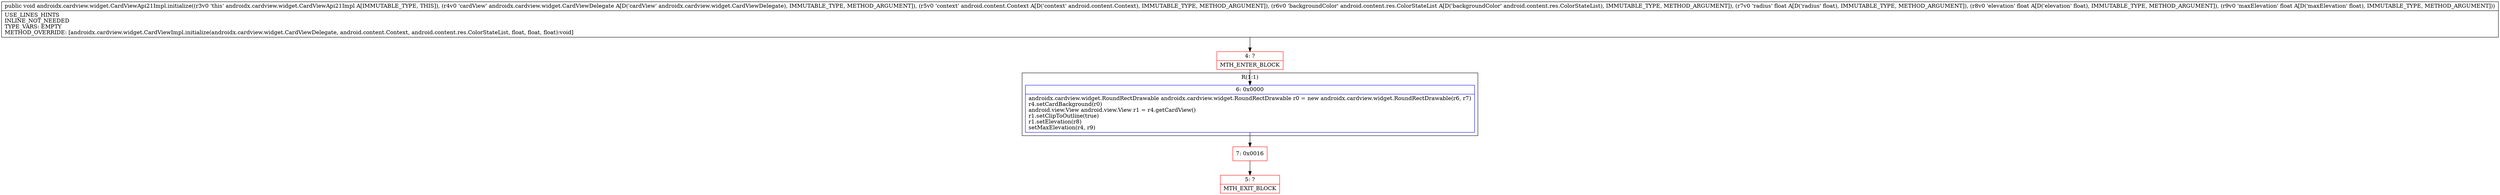 digraph "CFG forandroidx.cardview.widget.CardViewApi21Impl.initialize(Landroidx\/cardview\/widget\/CardViewDelegate;Landroid\/content\/Context;Landroid\/content\/res\/ColorStateList;FFF)V" {
subgraph cluster_Region_1548427563 {
label = "R(1:1)";
node [shape=record,color=blue];
Node_6 [shape=record,label="{6\:\ 0x0000|androidx.cardview.widget.RoundRectDrawable androidx.cardview.widget.RoundRectDrawable r0 = new androidx.cardview.widget.RoundRectDrawable(r6, r7)\lr4.setCardBackground(r0)\landroid.view.View android.view.View r1 = r4.getCardView()\lr1.setClipToOutline(true)\lr1.setElevation(r8)\lsetMaxElevation(r4, r9)\l}"];
}
Node_4 [shape=record,color=red,label="{4\:\ ?|MTH_ENTER_BLOCK\l}"];
Node_7 [shape=record,color=red,label="{7\:\ 0x0016}"];
Node_5 [shape=record,color=red,label="{5\:\ ?|MTH_EXIT_BLOCK\l}"];
MethodNode[shape=record,label="{public void androidx.cardview.widget.CardViewApi21Impl.initialize((r3v0 'this' androidx.cardview.widget.CardViewApi21Impl A[IMMUTABLE_TYPE, THIS]), (r4v0 'cardView' androidx.cardview.widget.CardViewDelegate A[D('cardView' androidx.cardview.widget.CardViewDelegate), IMMUTABLE_TYPE, METHOD_ARGUMENT]), (r5v0 'context' android.content.Context A[D('context' android.content.Context), IMMUTABLE_TYPE, METHOD_ARGUMENT]), (r6v0 'backgroundColor' android.content.res.ColorStateList A[D('backgroundColor' android.content.res.ColorStateList), IMMUTABLE_TYPE, METHOD_ARGUMENT]), (r7v0 'radius' float A[D('radius' float), IMMUTABLE_TYPE, METHOD_ARGUMENT]), (r8v0 'elevation' float A[D('elevation' float), IMMUTABLE_TYPE, METHOD_ARGUMENT]), (r9v0 'maxElevation' float A[D('maxElevation' float), IMMUTABLE_TYPE, METHOD_ARGUMENT]))  | USE_LINES_HINTS\lINLINE_NOT_NEEDED\lTYPE_VARS: EMPTY\lMETHOD_OVERRIDE: [androidx.cardview.widget.CardViewImpl.initialize(androidx.cardview.widget.CardViewDelegate, android.content.Context, android.content.res.ColorStateList, float, float, float):void]\l}"];
MethodNode -> Node_4;Node_6 -> Node_7;
Node_4 -> Node_6;
Node_7 -> Node_5;
}

